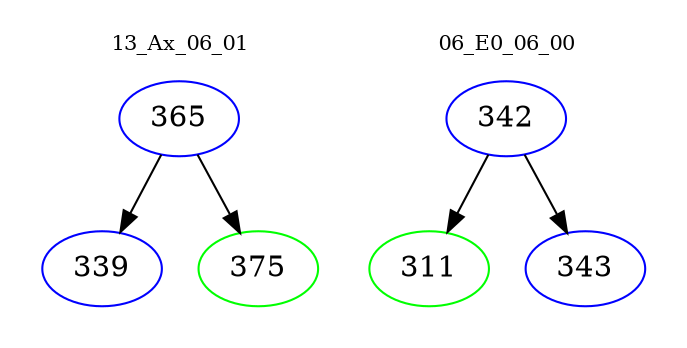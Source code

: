 digraph{
subgraph cluster_0 {
color = white
label = "13_Ax_06_01";
fontsize=10;
T0_365 [label="365", color="blue"]
T0_365 -> T0_339 [color="black"]
T0_339 [label="339", color="blue"]
T0_365 -> T0_375 [color="black"]
T0_375 [label="375", color="green"]
}
subgraph cluster_1 {
color = white
label = "06_E0_06_00";
fontsize=10;
T1_342 [label="342", color="blue"]
T1_342 -> T1_311 [color="black"]
T1_311 [label="311", color="green"]
T1_342 -> T1_343 [color="black"]
T1_343 [label="343", color="blue"]
}
}
